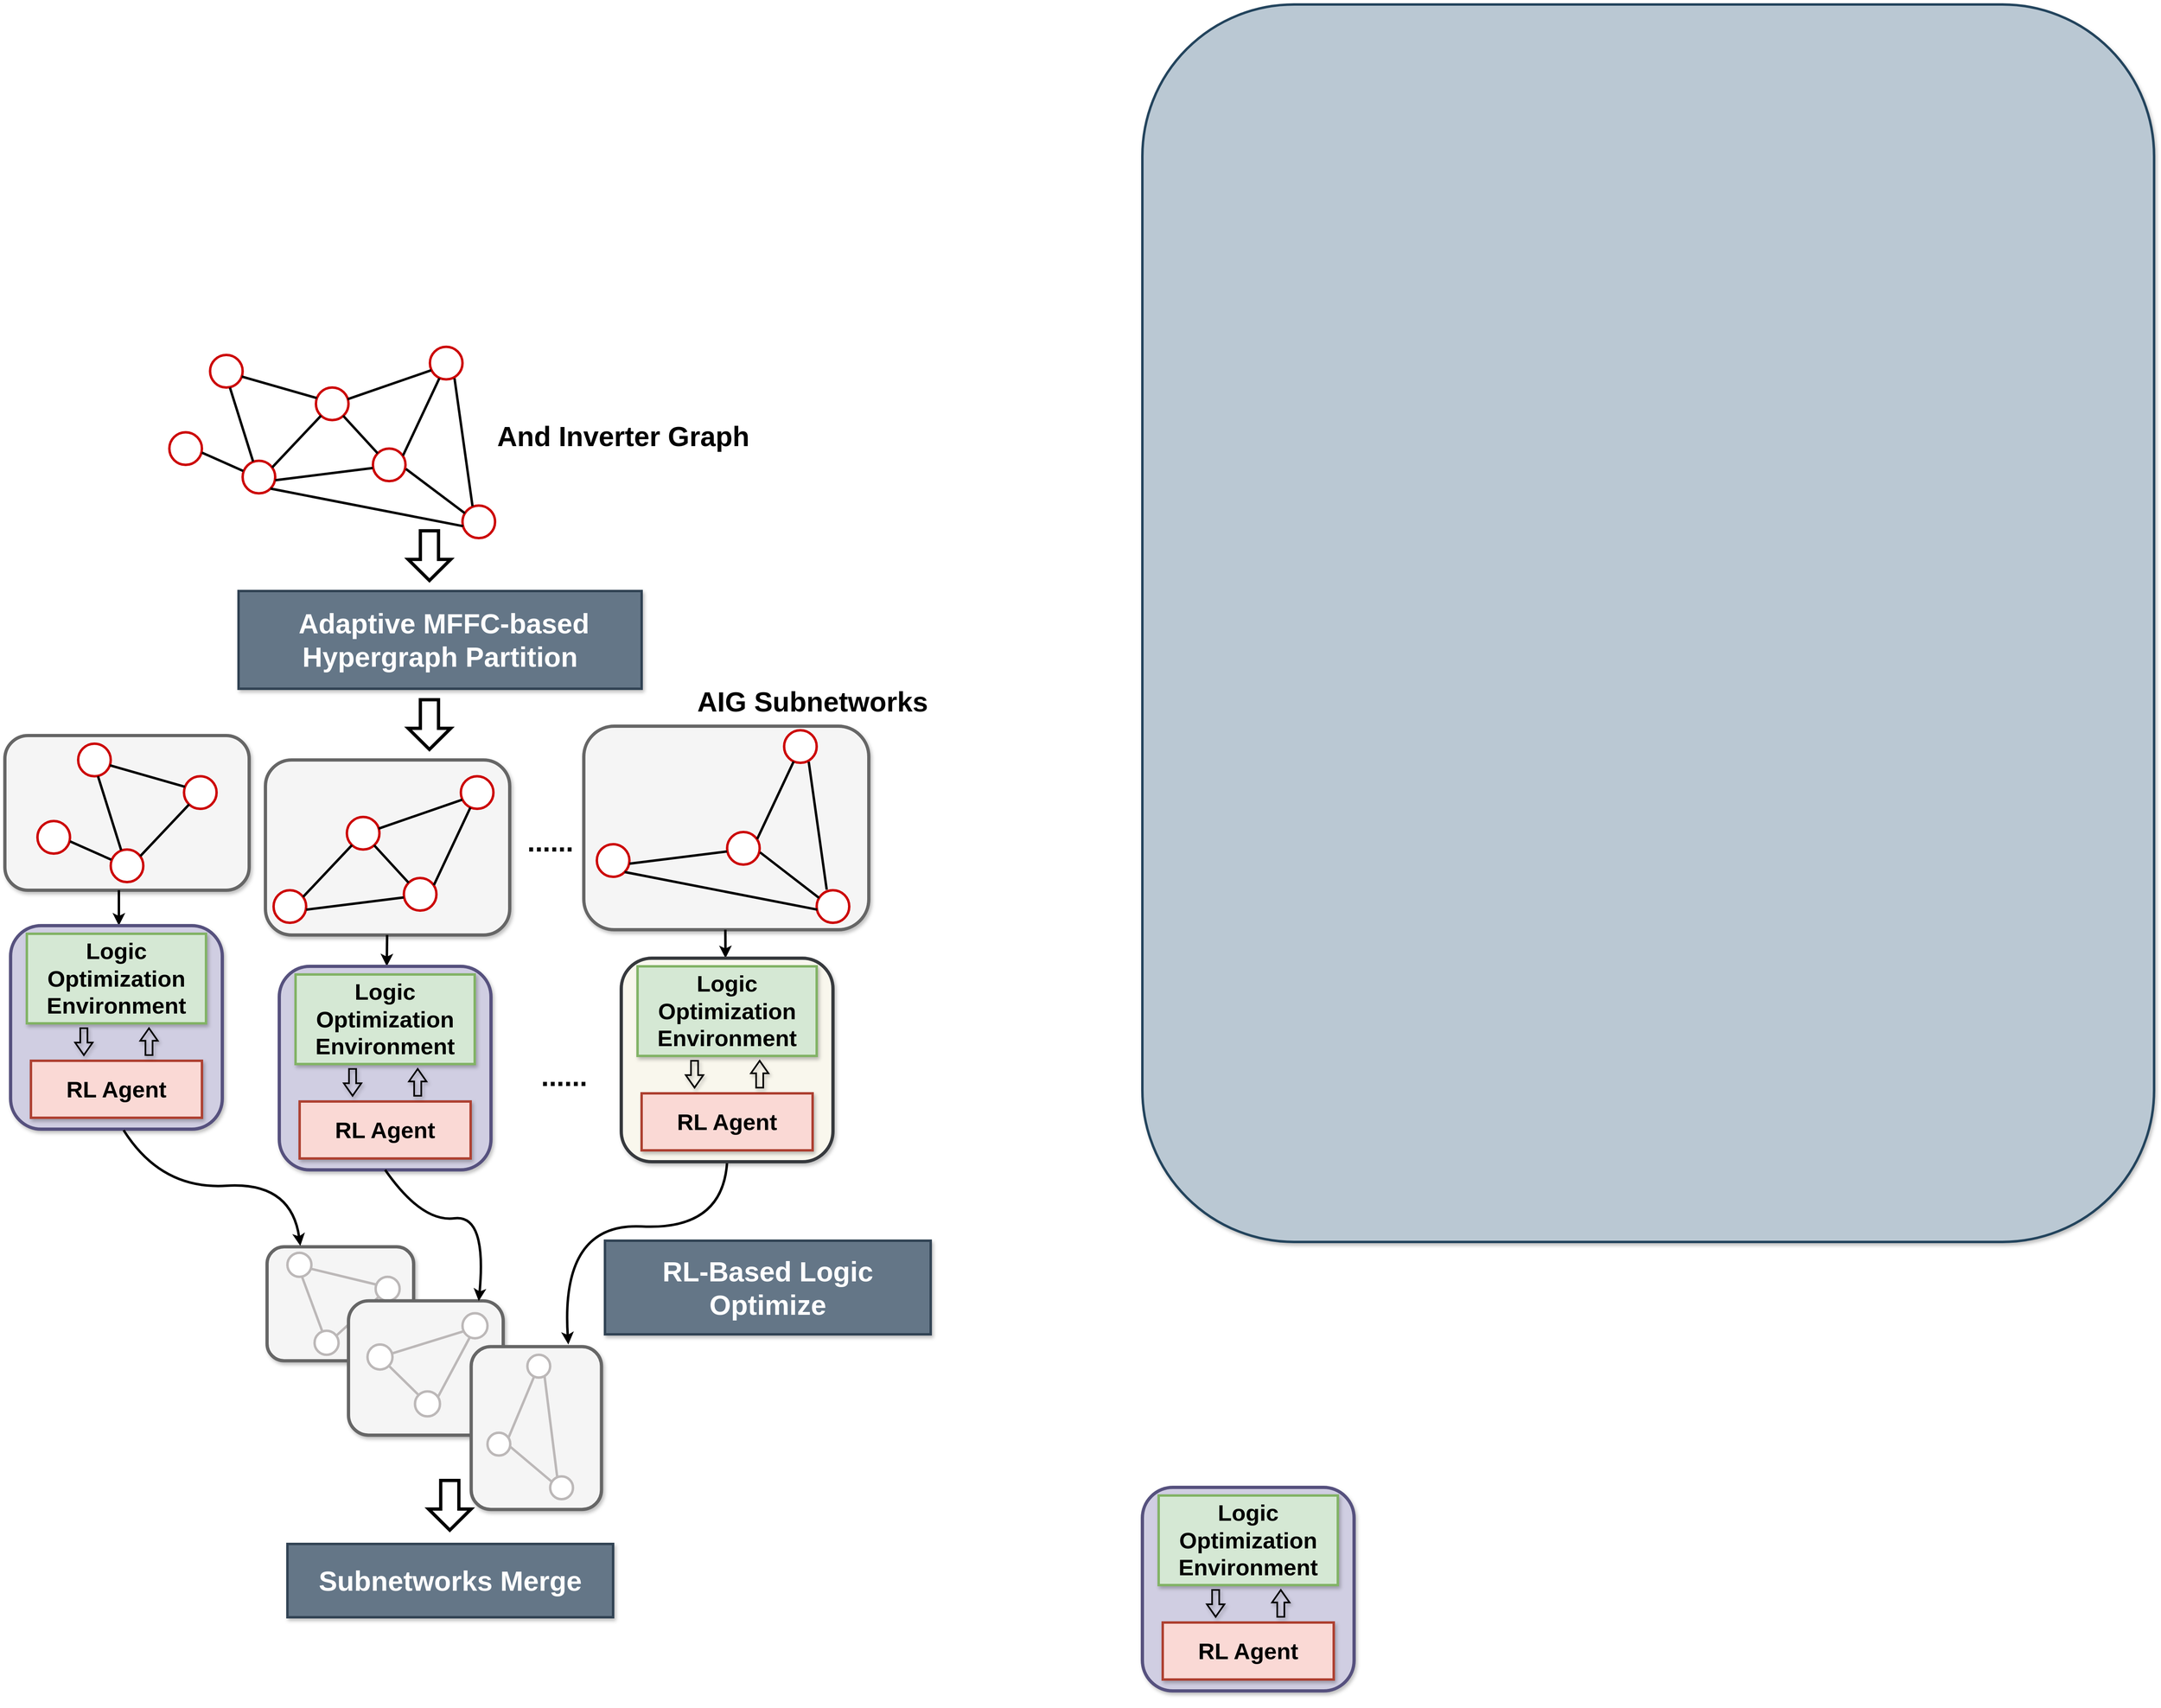 <mxfile version="24.7.6">
  <diagram name="第 1 页" id="2leY5HMp6Ett028nWdfq">
    <mxGraphModel dx="4921" dy="4869" grid="1" gridSize="10" guides="1" tooltips="1" connect="1" arrows="1" fold="1" page="1" pageScale="1" pageWidth="1250" pageHeight="1350" math="0" shadow="0">
      <root>
        <mxCell id="0" />
        <mxCell id="1" parent="0" />
        <mxCell id="fF_E_2u3Eg9KzYEJppuS-1" value="" style="rounded=1;whiteSpace=wrap;html=1;strokeWidth=3;shadow=1;fillColor=#bac8d3;strokeColor=#23445d;" parent="1" vertex="1">
          <mxGeometry x="160" y="-1881.5" width="1242.5" height="1520" as="geometry" />
        </mxCell>
        <mxCell id="MMd7Z6TBkllvfIrQ2Aga-56" value="" style="rounded=1;whiteSpace=wrap;html=1;fillColor=#f5f5f5;fontColor=#333333;strokeColor=#666666;strokeWidth=4;shadow=1;" parent="1" vertex="1">
          <mxGeometry x="-526" y="-995" width="350" height="250" as="geometry" />
        </mxCell>
        <mxCell id="MMd7Z6TBkllvfIrQ2Aga-55" value="" style="rounded=1;whiteSpace=wrap;html=1;fillColor=#f5f5f5;fontColor=#333333;strokeColor=#666666;strokeWidth=4;shadow=1;" parent="1" vertex="1">
          <mxGeometry x="-917" y="-953.5" width="300" height="215" as="geometry" />
        </mxCell>
        <mxCell id="MMd7Z6TBkllvfIrQ2Aga-54" value="" style="rounded=1;whiteSpace=wrap;html=1;fillColor=#f5f5f5;fontColor=#333333;strokeColor=#666666;strokeWidth=4;shadow=1;" parent="1" vertex="1">
          <mxGeometry x="-1237" y="-983.5" width="300" height="190" as="geometry" />
        </mxCell>
        <mxCell id="MMd7Z6TBkllvfIrQ2Aga-18" value="" style="ellipse;whiteSpace=wrap;html=1;aspect=fixed;strokeColor=#CC0000;strokeWidth=3;" parent="1" vertex="1">
          <mxGeometry x="-1147" y="-973.5" width="40" height="40" as="geometry" />
        </mxCell>
        <mxCell id="MMd7Z6TBkllvfIrQ2Aga-19" value="" style="ellipse;whiteSpace=wrap;html=1;aspect=fixed;strokeColor=#CC0000;strokeWidth=3;" parent="1" vertex="1">
          <mxGeometry x="-1107" y="-843.5" width="40" height="40" as="geometry" />
        </mxCell>
        <mxCell id="MMd7Z6TBkllvfIrQ2Aga-20" value="" style="ellipse;whiteSpace=wrap;html=1;aspect=fixed;strokeColor=#CC0000;strokeWidth=3;" parent="1" vertex="1">
          <mxGeometry x="-1017" y="-933.5" width="40" height="40" as="geometry" />
        </mxCell>
        <mxCell id="MMd7Z6TBkllvfIrQ2Aga-21" value="" style="ellipse;whiteSpace=wrap;html=1;aspect=fixed;strokeColor=#CC0000;strokeWidth=3;" parent="1" vertex="1">
          <mxGeometry x="-1197" y="-878.5" width="40" height="40" as="geometry" />
        </mxCell>
        <mxCell id="MMd7Z6TBkllvfIrQ2Aga-22" value="" style="endArrow=none;html=1;rounded=0;strokeWidth=3;exitX=0.017;exitY=0.313;exitDx=0;exitDy=0;exitPerimeter=0;" parent="1" source="MMd7Z6TBkllvfIrQ2Aga-19" edge="1">
          <mxGeometry width="50" height="50" relative="1" as="geometry">
            <mxPoint x="-1207" y="-803.5" as="sourcePoint" />
            <mxPoint x="-1157" y="-853.5" as="targetPoint" />
          </mxGeometry>
        </mxCell>
        <mxCell id="MMd7Z6TBkllvfIrQ2Aga-23" value="" style="endArrow=none;html=1;rounded=0;strokeWidth=3;exitX=0.321;exitY=0.022;exitDx=0;exitDy=0;exitPerimeter=0;entryX=0.609;entryY=1;entryDx=0;entryDy=0;entryPerimeter=0;" parent="1" source="MMd7Z6TBkllvfIrQ2Aga-19" target="MMd7Z6TBkllvfIrQ2Aga-18" edge="1">
          <mxGeometry width="50" height="50" relative="1" as="geometry">
            <mxPoint x="-1076" y="-910.5" as="sourcePoint" />
            <mxPoint x="-1127" y="-933.5" as="targetPoint" />
          </mxGeometry>
        </mxCell>
        <mxCell id="MMd7Z6TBkllvfIrQ2Aga-24" value="" style="endArrow=none;html=1;rounded=0;strokeWidth=3;exitX=0.027;exitY=0.324;exitDx=0;exitDy=0;exitPerimeter=0;entryX=0.974;entryY=0.663;entryDx=0;entryDy=0;entryPerimeter=0;" parent="1" source="MMd7Z6TBkllvfIrQ2Aga-20" target="MMd7Z6TBkllvfIrQ2Aga-18" edge="1">
          <mxGeometry width="50" height="50" relative="1" as="geometry">
            <mxPoint x="-1056" y="-920.5" as="sourcePoint" />
            <mxPoint x="-1107" y="-943.5" as="targetPoint" />
          </mxGeometry>
        </mxCell>
        <mxCell id="MMd7Z6TBkllvfIrQ2Aga-25" value="" style="endArrow=none;html=1;rounded=0;strokeWidth=3;exitX=0.906;exitY=0.204;exitDx=0;exitDy=0;exitPerimeter=0;" parent="1" source="MMd7Z6TBkllvfIrQ2Aga-19" target="MMd7Z6TBkllvfIrQ2Aga-20" edge="1">
          <mxGeometry width="50" height="50" relative="1" as="geometry">
            <mxPoint x="-1086" y="-810.5" as="sourcePoint" />
            <mxPoint x="-1137" y="-833.5" as="targetPoint" />
          </mxGeometry>
        </mxCell>
        <mxCell id="MMd7Z6TBkllvfIrQ2Aga-36" value="" style="ellipse;whiteSpace=wrap;html=1;aspect=fixed;strokeColor=#CC0000;strokeWidth=3;" parent="1" vertex="1">
          <mxGeometry x="-907" y="-793.5" width="40" height="40" as="geometry" />
        </mxCell>
        <mxCell id="MMd7Z6TBkllvfIrQ2Aga-37" value="" style="ellipse;whiteSpace=wrap;html=1;aspect=fixed;strokeColor=#CC0000;strokeWidth=3;" parent="1" vertex="1">
          <mxGeometry x="-817" y="-883.5" width="40" height="40" as="geometry" />
        </mxCell>
        <mxCell id="MMd7Z6TBkllvfIrQ2Aga-38" value="" style="ellipse;whiteSpace=wrap;html=1;aspect=fixed;strokeColor=#CC0000;strokeWidth=3;" parent="1" vertex="1">
          <mxGeometry x="-747" y="-808.5" width="40" height="40" as="geometry" />
        </mxCell>
        <mxCell id="MMd7Z6TBkllvfIrQ2Aga-39" value="" style="ellipse;whiteSpace=wrap;html=1;aspect=fixed;strokeColor=#CC0000;strokeWidth=3;" parent="1" vertex="1">
          <mxGeometry x="-677" y="-933.5" width="40" height="40" as="geometry" />
        </mxCell>
        <mxCell id="MMd7Z6TBkllvfIrQ2Aga-40" value="" style="endArrow=none;html=1;rounded=0;strokeWidth=3;exitX=0.906;exitY=0.204;exitDx=0;exitDy=0;exitPerimeter=0;" parent="1" source="MMd7Z6TBkllvfIrQ2Aga-36" target="MMd7Z6TBkllvfIrQ2Aga-37" edge="1">
          <mxGeometry width="50" height="50" relative="1" as="geometry">
            <mxPoint x="-886" y="-760.5" as="sourcePoint" />
            <mxPoint x="-937" y="-783.5" as="targetPoint" />
          </mxGeometry>
        </mxCell>
        <mxCell id="MMd7Z6TBkllvfIrQ2Aga-41" value="" style="endArrow=none;html=1;rounded=0;strokeWidth=3;exitX=1.003;exitY=0.597;exitDx=0;exitDy=0;exitPerimeter=0;entryX=-0.006;entryY=0.597;entryDx=0;entryDy=0;entryPerimeter=0;" parent="1" source="MMd7Z6TBkllvfIrQ2Aga-36" target="MMd7Z6TBkllvfIrQ2Aga-38" edge="1">
          <mxGeometry width="50" height="50" relative="1" as="geometry">
            <mxPoint x="-861" y="-775.5" as="sourcePoint" />
            <mxPoint x="-801" y="-838.5" as="targetPoint" />
          </mxGeometry>
        </mxCell>
        <mxCell id="MMd7Z6TBkllvfIrQ2Aga-42" value="" style="endArrow=none;html=1;rounded=0;strokeWidth=3;entryX=0;entryY=0;entryDx=0;entryDy=0;" parent="1" source="MMd7Z6TBkllvfIrQ2Aga-37" target="MMd7Z6TBkllvfIrQ2Aga-38" edge="1">
          <mxGeometry width="50" height="50" relative="1" as="geometry">
            <mxPoint x="-857" y="-759.5" as="sourcePoint" />
            <mxPoint x="-735" y="-768.5" as="targetPoint" />
          </mxGeometry>
        </mxCell>
        <mxCell id="MMd7Z6TBkllvfIrQ2Aga-43" value="" style="endArrow=none;html=1;rounded=0;strokeWidth=3;exitX=0.975;exitY=0.358;exitDx=0;exitDy=0;exitPerimeter=0;entryX=0.04;entryY=0.72;entryDx=0;entryDy=0;entryPerimeter=0;" parent="1" source="MMd7Z6TBkllvfIrQ2Aga-37" target="MMd7Z6TBkllvfIrQ2Aga-39" edge="1">
          <mxGeometry width="50" height="50" relative="1" as="geometry">
            <mxPoint x="-861" y="-775.5" as="sourcePoint" />
            <mxPoint x="-801" y="-838.5" as="targetPoint" />
          </mxGeometry>
        </mxCell>
        <mxCell id="MMd7Z6TBkllvfIrQ2Aga-44" value="" style="endArrow=none;html=1;rounded=0;strokeWidth=3;entryX=0.923;entryY=0.216;entryDx=0;entryDy=0;exitX=0.292;exitY=0.963;exitDx=0;exitDy=0;exitPerimeter=0;entryPerimeter=0;" parent="1" source="MMd7Z6TBkllvfIrQ2Aga-39" target="MMd7Z6TBkllvfIrQ2Aga-38" edge="1">
          <mxGeometry width="50" height="50" relative="1" as="geometry">
            <mxPoint x="-774" y="-838.5" as="sourcePoint" />
            <mxPoint x="-731" y="-792.5" as="targetPoint" />
          </mxGeometry>
        </mxCell>
        <mxCell id="MMd7Z6TBkllvfIrQ2Aga-57" value="" style="ellipse;whiteSpace=wrap;html=1;aspect=fixed;strokeColor=#CC0000;strokeWidth=3;" parent="1" vertex="1">
          <mxGeometry x="-510" y="-850" width="40" height="40" as="geometry" />
        </mxCell>
        <mxCell id="MMd7Z6TBkllvfIrQ2Aga-58" value="" style="ellipse;whiteSpace=wrap;html=1;aspect=fixed;strokeColor=#CC0000;strokeWidth=3;" parent="1" vertex="1">
          <mxGeometry x="-350" y="-865" width="40" height="40" as="geometry" />
        </mxCell>
        <mxCell id="MMd7Z6TBkllvfIrQ2Aga-59" value="" style="ellipse;whiteSpace=wrap;html=1;aspect=fixed;strokeColor=#CC0000;strokeWidth=3;" parent="1" vertex="1">
          <mxGeometry x="-280" y="-990" width="40" height="40" as="geometry" />
        </mxCell>
        <mxCell id="MMd7Z6TBkllvfIrQ2Aga-60" value="" style="ellipse;whiteSpace=wrap;html=1;aspect=fixed;strokeColor=#CC0000;strokeWidth=3;" parent="1" vertex="1">
          <mxGeometry x="-240" y="-793.5" width="40" height="40" as="geometry" />
        </mxCell>
        <mxCell id="MMd7Z6TBkllvfIrQ2Aga-61" value="" style="endArrow=none;html=1;rounded=0;strokeWidth=3;exitX=1.003;exitY=0.597;exitDx=0;exitDy=0;exitPerimeter=0;entryX=-0.006;entryY=0.597;entryDx=0;entryDy=0;entryPerimeter=0;" parent="1" source="MMd7Z6TBkllvfIrQ2Aga-57" target="MMd7Z6TBkllvfIrQ2Aga-58" edge="1">
          <mxGeometry width="50" height="50" relative="1" as="geometry">
            <mxPoint x="-464" y="-832" as="sourcePoint" />
            <mxPoint x="-404" y="-895" as="targetPoint" />
          </mxGeometry>
        </mxCell>
        <mxCell id="MMd7Z6TBkllvfIrQ2Aga-62" value="" style="endArrow=none;html=1;rounded=0;strokeWidth=3;entryX=0.923;entryY=0.216;entryDx=0;entryDy=0;exitX=0.292;exitY=0.963;exitDx=0;exitDy=0;exitPerimeter=0;entryPerimeter=0;" parent="1" source="MMd7Z6TBkllvfIrQ2Aga-59" target="MMd7Z6TBkllvfIrQ2Aga-58" edge="1">
          <mxGeometry width="50" height="50" relative="1" as="geometry">
            <mxPoint x="-377" y="-895" as="sourcePoint" />
            <mxPoint x="-334" y="-849" as="targetPoint" />
          </mxGeometry>
        </mxCell>
        <mxCell id="MMd7Z6TBkllvfIrQ2Aga-63" value="" style="endArrow=none;html=1;rounded=0;strokeWidth=3;exitX=1.012;exitY=0.625;exitDx=0;exitDy=0;exitPerimeter=0;entryX=0.073;entryY=0.237;entryDx=0;entryDy=0;entryPerimeter=0;" parent="1" source="MMd7Z6TBkllvfIrQ2Aga-58" target="MMd7Z6TBkllvfIrQ2Aga-60" edge="1">
          <mxGeometry width="50" height="50" relative="1" as="geometry">
            <mxPoint x="-310" y="-895" as="sourcePoint" />
            <mxPoint x="-143" y="-800" as="targetPoint" />
          </mxGeometry>
        </mxCell>
        <mxCell id="MMd7Z6TBkllvfIrQ2Aga-64" value="" style="endArrow=none;html=1;rounded=0;strokeWidth=3;entryX=0.308;entryY=0.021;entryDx=0;entryDy=0;exitX=0.755;exitY=0.968;exitDx=0;exitDy=0;exitPerimeter=0;entryPerimeter=0;" parent="1" source="MMd7Z6TBkllvfIrQ2Aga-59" edge="1">
          <mxGeometry width="50" height="50" relative="1" as="geometry">
            <mxPoint x="-258" y="-941" as="sourcePoint" />
            <mxPoint x="-227.68" y="-794.16" as="targetPoint" />
          </mxGeometry>
        </mxCell>
        <mxCell id="MMd7Z6TBkllvfIrQ2Aga-65" value="" style="endArrow=none;html=1;rounded=0;strokeWidth=3;exitX=1;exitY=1;exitDx=0;exitDy=0;entryX=0.018;entryY=0.633;entryDx=0;entryDy=0;entryPerimeter=0;" parent="1" source="MMd7Z6TBkllvfIrQ2Aga-57" edge="1">
          <mxGeometry width="50" height="50" relative="1" as="geometry">
            <mxPoint x="-460" y="-816" as="sourcePoint" />
            <mxPoint x="-239.28" y="-769.68" as="targetPoint" />
          </mxGeometry>
        </mxCell>
        <mxCell id="MMd7Z6TBkllvfIrQ2Aga-67" value="" style="shape=flexArrow;endArrow=classic;html=1;rounded=0;strokeWidth=4;endWidth=25.993;endSize=7.303;width=19.31;" parent="1" edge="1">
          <mxGeometry width="50" height="50" relative="1" as="geometry">
            <mxPoint x="-715.59" y="-1029.5" as="sourcePoint" />
            <mxPoint x="-715.59" y="-964.5" as="targetPoint" />
          </mxGeometry>
        </mxCell>
        <mxCell id="MMd7Z6TBkllvfIrQ2Aga-142" value="" style="group;strokeWidth=3;" parent="1" vertex="1" connectable="0">
          <mxGeometry x="-945" y="-355.5" width="510" height="322.63" as="geometry" />
        </mxCell>
        <mxCell id="MMd7Z6TBkllvfIrQ2Aga-143" value="" style="rounded=1;whiteSpace=wrap;html=1;fillColor=#f5f5f5;fontColor=#333333;strokeColor=#666666;strokeWidth=4;shadow=1;" parent="MMd7Z6TBkllvfIrQ2Aga-142" vertex="1">
          <mxGeometry x="30" width="180" height="140" as="geometry" />
        </mxCell>
        <mxCell id="MMd7Z6TBkllvfIrQ2Aga-144" value="" style="ellipse;whiteSpace=wrap;html=1;aspect=fixed;strokeColor=#bcb8b8;strokeWidth=3;" parent="MMd7Z6TBkllvfIrQ2Aga-142" vertex="1">
          <mxGeometry x="55" y="7.368" width="29.474" height="29.474" as="geometry" />
        </mxCell>
        <mxCell id="MMd7Z6TBkllvfIrQ2Aga-145" value="" style="ellipse;whiteSpace=wrap;html=1;aspect=fixed;strokeColor=#bcb8b8;strokeWidth=3;" parent="MMd7Z6TBkllvfIrQ2Aga-142" vertex="1">
          <mxGeometry x="88.333" y="103.158" width="29.474" height="29.474" as="geometry" />
        </mxCell>
        <mxCell id="MMd7Z6TBkllvfIrQ2Aga-146" value="" style="ellipse;whiteSpace=wrap;html=1;aspect=fixed;strokeColor=#bcb8b8;strokeWidth=3;" parent="MMd7Z6TBkllvfIrQ2Aga-142" vertex="1">
          <mxGeometry x="163.333" y="36.842" width="29.474" height="29.474" as="geometry" />
        </mxCell>
        <mxCell id="MMd7Z6TBkllvfIrQ2Aga-149" value="" style="endArrow=none;html=1;rounded=0;strokeWidth=3;exitX=0.321;exitY=0.022;exitDx=0;exitDy=0;exitPerimeter=0;entryX=0.609;entryY=1;entryDx=0;entryDy=0;entryPerimeter=0;strokeColor=#bcb8b8;" parent="MMd7Z6TBkllvfIrQ2Aga-142" source="MMd7Z6TBkllvfIrQ2Aga-145" target="MMd7Z6TBkllvfIrQ2Aga-144" edge="1">
          <mxGeometry width="50" height="50" relative="1" as="geometry">
            <mxPoint x="114.167" y="53.789" as="sourcePoint" />
            <mxPoint x="71.667" y="36.842" as="targetPoint" />
          </mxGeometry>
        </mxCell>
        <mxCell id="MMd7Z6TBkllvfIrQ2Aga-150" value="" style="endArrow=none;html=1;rounded=0;strokeWidth=3;exitX=0.027;exitY=0.324;exitDx=0;exitDy=0;exitPerimeter=0;entryX=0.974;entryY=0.663;entryDx=0;entryDy=0;entryPerimeter=0;strokeColor=#bcb8b8;" parent="MMd7Z6TBkllvfIrQ2Aga-142" source="MMd7Z6TBkllvfIrQ2Aga-146" target="MMd7Z6TBkllvfIrQ2Aga-144" edge="1">
          <mxGeometry width="50" height="50" relative="1" as="geometry">
            <mxPoint x="130.833" y="46.421" as="sourcePoint" />
            <mxPoint x="88.333" y="29.474" as="targetPoint" />
          </mxGeometry>
        </mxCell>
        <mxCell id="MMd7Z6TBkllvfIrQ2Aga-151" value="" style="endArrow=none;html=1;rounded=0;strokeWidth=3;exitX=0.906;exitY=0.204;exitDx=0;exitDy=0;exitPerimeter=0;strokeColor=#bcb8b8;" parent="MMd7Z6TBkllvfIrQ2Aga-142" source="MMd7Z6TBkllvfIrQ2Aga-145" target="MMd7Z6TBkllvfIrQ2Aga-146" edge="1">
          <mxGeometry width="50" height="50" relative="1" as="geometry">
            <mxPoint x="105.833" y="127.474" as="sourcePoint" />
            <mxPoint x="63.333" y="110.526" as="targetPoint" />
          </mxGeometry>
        </mxCell>
        <mxCell id="MMd7Z6TBkllvfIrQ2Aga-168" value="" style="rounded=1;whiteSpace=wrap;html=1;fillColor=#f5f5f5;fontColor=#333333;strokeColor=#666666;strokeWidth=4;shadow=1;" parent="MMd7Z6TBkllvfIrQ2Aga-142" vertex="1">
          <mxGeometry x="130" y="66.32" width="190" height="165" as="geometry" />
        </mxCell>
        <mxCell id="MMd7Z6TBkllvfIrQ2Aga-170" value="" style="ellipse;whiteSpace=wrap;html=1;aspect=fixed;strokeColor=#BCB8B8;strokeWidth=3;" parent="MMd7Z6TBkllvfIrQ2Aga-142" vertex="1">
          <mxGeometry x="153.333" y="120.041" width="30.698" height="30.698" as="geometry" />
        </mxCell>
        <mxCell id="MMd7Z6TBkllvfIrQ2Aga-171" value="" style="ellipse;whiteSpace=wrap;html=1;aspect=fixed;strokeColor=#BCB8B8;strokeWidth=3;" parent="MMd7Z6TBkllvfIrQ2Aga-142" vertex="1">
          <mxGeometry x="211.667" y="177.599" width="30.698" height="30.698" as="geometry" />
        </mxCell>
        <mxCell id="MMd7Z6TBkllvfIrQ2Aga-172" value="" style="ellipse;whiteSpace=wrap;html=1;aspect=fixed;strokeColor=#BCB8B8;strokeWidth=3;" parent="MMd7Z6TBkllvfIrQ2Aga-142" vertex="1">
          <mxGeometry x="270" y="81.669" width="30.698" height="30.698" as="geometry" />
        </mxCell>
        <mxCell id="MMd7Z6TBkllvfIrQ2Aga-175" value="" style="endArrow=none;html=1;rounded=0;strokeWidth=3;entryX=0;entryY=0;entryDx=0;entryDy=0;strokeColor=#BCB8B8;" parent="MMd7Z6TBkllvfIrQ2Aga-142" source="MMd7Z6TBkllvfIrQ2Aga-170" target="MMd7Z6TBkllvfIrQ2Aga-171" edge="1">
          <mxGeometry width="50" height="50" relative="1" as="geometry">
            <mxPoint x="120" y="215.204" as="sourcePoint" />
            <mxPoint x="221.667" y="208.297" as="targetPoint" />
          </mxGeometry>
        </mxCell>
        <mxCell id="MMd7Z6TBkllvfIrQ2Aga-176" value="" style="endArrow=none;html=1;rounded=0;strokeWidth=3;exitX=0.975;exitY=0.358;exitDx=0;exitDy=0;exitPerimeter=0;entryX=0.04;entryY=0.72;entryDx=0;entryDy=0;entryPerimeter=0;strokeColor=#BCB8B8;" parent="MMd7Z6TBkllvfIrQ2Aga-142" source="MMd7Z6TBkllvfIrQ2Aga-170" target="MMd7Z6TBkllvfIrQ2Aga-172" edge="1">
          <mxGeometry width="50" height="50" relative="1" as="geometry">
            <mxPoint x="116.667" y="202.925" as="sourcePoint" />
            <mxPoint x="166.667" y="154.576" as="targetPoint" />
          </mxGeometry>
        </mxCell>
        <mxCell id="MMd7Z6TBkllvfIrQ2Aga-177" value="" style="endArrow=none;html=1;rounded=0;strokeWidth=3;entryX=0.923;entryY=0.216;entryDx=0;entryDy=0;exitX=0.292;exitY=0.963;exitDx=0;exitDy=0;exitPerimeter=0;entryPerimeter=0;strokeColor=#BCB8B8;" parent="MMd7Z6TBkllvfIrQ2Aga-142" source="MMd7Z6TBkllvfIrQ2Aga-172" target="MMd7Z6TBkllvfIrQ2Aga-171" edge="1">
          <mxGeometry width="50" height="50" relative="1" as="geometry">
            <mxPoint x="189.167" y="154.576" as="sourcePoint" />
            <mxPoint x="225" y="189.878" as="targetPoint" />
          </mxGeometry>
        </mxCell>
        <mxCell id="MMd7Z6TBkllvfIrQ2Aga-220" value="" style="group" parent="MMd7Z6TBkllvfIrQ2Aga-142" vertex="1" connectable="0">
          <mxGeometry x="300.7" y="132.63" width="150" height="190" as="geometry" />
        </mxCell>
        <mxCell id="MMd7Z6TBkllvfIrQ2Aga-218" value="" style="rounded=1;whiteSpace=wrap;html=1;fillColor=#f5f5f5;fontColor=#333333;strokeColor=#666666;strokeWidth=4;shadow=1;" parent="MMd7Z6TBkllvfIrQ2Aga-220" vertex="1">
          <mxGeometry x="-20" y="-10" width="160" height="200" as="geometry" />
        </mxCell>
        <mxCell id="MMd7Z6TBkllvfIrQ2Aga-221" value="" style="ellipse;whiteSpace=wrap;html=1;aspect=fixed;strokeColor=#BCB8B8;strokeWidth=3;" parent="MMd7Z6TBkllvfIrQ2Aga-220" vertex="1">
          <mxGeometry y="95.745" width="28" height="28" as="geometry" />
        </mxCell>
        <mxCell id="MMd7Z6TBkllvfIrQ2Aga-222" value="" style="ellipse;whiteSpace=wrap;html=1;aspect=fixed;strokeColor=#BCB8B8;strokeWidth=3;" parent="MMd7Z6TBkllvfIrQ2Aga-220" vertex="1">
          <mxGeometry x="49" width="28" height="28" as="geometry" />
        </mxCell>
        <mxCell id="MMd7Z6TBkllvfIrQ2Aga-223" value="" style="ellipse;whiteSpace=wrap;html=1;aspect=fixed;strokeColor=#BCB8B8;strokeWidth=3;" parent="MMd7Z6TBkllvfIrQ2Aga-220" vertex="1">
          <mxGeometry x="77" y="149.362" width="28" height="28" as="geometry" />
        </mxCell>
        <mxCell id="MMd7Z6TBkllvfIrQ2Aga-224" value="" style="endArrow=none;html=1;rounded=0;strokeWidth=3;entryX=0.923;entryY=0.216;entryDx=0;entryDy=0;exitX=0.292;exitY=0.963;exitDx=0;exitDy=0;exitPerimeter=0;entryPerimeter=0;strokeColor=#BCB8B8;" parent="MMd7Z6TBkllvfIrQ2Aga-220" source="MMd7Z6TBkllvfIrQ2Aga-222" target="MMd7Z6TBkllvfIrQ2Aga-221" edge="1">
          <mxGeometry width="50" height="50" relative="1" as="geometry">
            <mxPoint x="-18.9" y="72.766" as="sourcePoint" />
            <mxPoint x="11.2" y="108" as="targetPoint" />
          </mxGeometry>
        </mxCell>
        <mxCell id="MMd7Z6TBkllvfIrQ2Aga-225" value="" style="endArrow=none;html=1;rounded=0;strokeWidth=3;exitX=1.012;exitY=0.625;exitDx=0;exitDy=0;exitPerimeter=0;entryX=0.073;entryY=0.237;entryDx=0;entryDy=0;entryPerimeter=0;strokeColor=#BCB8B8;" parent="MMd7Z6TBkllvfIrQ2Aga-220" source="MMd7Z6TBkllvfIrQ2Aga-221" target="MMd7Z6TBkllvfIrQ2Aga-223" edge="1">
          <mxGeometry width="50" height="50" relative="1" as="geometry">
            <mxPoint x="-18.9" y="72.766" as="sourcePoint" />
            <mxPoint x="98" y="145.532" as="targetPoint" />
          </mxGeometry>
        </mxCell>
        <mxCell id="MMd7Z6TBkllvfIrQ2Aga-226" value="" style="endArrow=none;html=1;rounded=0;strokeWidth=3;entryX=0.308;entryY=0.021;entryDx=0;entryDy=0;exitX=0.755;exitY=0.968;exitDx=0;exitDy=0;exitPerimeter=0;entryPerimeter=0;strokeColor=#BCB8B8;" parent="MMd7Z6TBkllvfIrQ2Aga-220" source="MMd7Z6TBkllvfIrQ2Aga-222" target="MMd7Z6TBkllvfIrQ2Aga-223" edge="1">
          <mxGeometry width="50" height="50" relative="1" as="geometry">
            <mxPoint x="64.4" y="37.532" as="sourcePoint" />
            <mxPoint x="32.9" y="110.298" as="targetPoint" />
          </mxGeometry>
        </mxCell>
        <mxCell id="LbmJ7f7Hz9VkS4XE6J_R-4" value="" style="rounded=0;whiteSpace=wrap;html=1;fillColor=#647687;fontColor=#ffffff;strokeColor=#314354;strokeWidth=3;shadow=1;" parent="1" vertex="1">
          <mxGeometry x="-500" y="-363" width="400" height="115" as="geometry" />
        </mxCell>
        <mxCell id="MMd7Z6TBkllvfIrQ2Aga-230" value="&lt;font color=&quot;#ffffff&quot; size=&quot;1&quot; style=&quot;&quot;&gt;&lt;b style=&quot;font-size: 34px;&quot;&gt;RL-Based Logic Optimize&lt;/b&gt;&lt;/font&gt;" style="text;html=1;align=center;verticalAlign=middle;whiteSpace=wrap;rounded=0;" parent="1" vertex="1">
          <mxGeometry x="-490" y="-320.5" width="380" height="30" as="geometry" />
        </mxCell>
        <mxCell id="LbmJ7f7Hz9VkS4XE6J_R-6" value="" style="group" parent="1" vertex="1" connectable="0">
          <mxGeometry x="-1155" y="-793.5" width="1210" height="478.5" as="geometry" />
        </mxCell>
        <mxCell id="MMd7Z6TBkllvfIrQ2Aga-69" value="" style="endArrow=classic;html=1;rounded=0;strokeWidth=3;" parent="LbmJ7f7Hz9VkS4XE6J_R-6" edge="1">
          <mxGeometry width="50" height="50" relative="1" as="geometry">
            <mxPoint x="58" as="sourcePoint" />
            <mxPoint x="58" y="43.5" as="targetPoint" />
          </mxGeometry>
        </mxCell>
        <mxCell id="MMd7Z6TBkllvfIrQ2Aga-70" value="" style="endArrow=classic;html=1;rounded=0;strokeWidth=3;" parent="LbmJ7f7Hz9VkS4XE6J_R-6" edge="1">
          <mxGeometry width="50" height="50" relative="1" as="geometry">
            <mxPoint x="387.41" y="55" as="sourcePoint" />
            <mxPoint x="387" y="93.5" as="targetPoint" />
          </mxGeometry>
        </mxCell>
        <mxCell id="MMd7Z6TBkllvfIrQ2Aga-71" value="" style="endArrow=classic;html=1;rounded=0;strokeWidth=3;" parent="LbmJ7f7Hz9VkS4XE6J_R-6" edge="1">
          <mxGeometry width="50" height="50" relative="1" as="geometry">
            <mxPoint x="802.82" y="48.5" as="sourcePoint" />
            <mxPoint x="803" y="83.5" as="targetPoint" />
          </mxGeometry>
        </mxCell>
        <mxCell id="MMd7Z6TBkllvfIrQ2Aga-203" value="" style="curved=1;endArrow=classic;html=1;rounded=0;strokeWidth=3;exitX=0.5;exitY=1;exitDx=0;exitDy=0;" parent="LbmJ7f7Hz9VkS4XE6J_R-6" source="mWC_7gm0NGvsqLe8Leoa-38" edge="1">
          <mxGeometry width="50" height="50" relative="1" as="geometry">
            <mxPoint x="804" y="330.5" as="sourcePoint" />
            <mxPoint x="610" y="558" as="targetPoint" />
            <Array as="points">
              <mxPoint x="800" y="418" />
              <mxPoint x="600" y="408" />
            </Array>
          </mxGeometry>
        </mxCell>
        <mxCell id="oHI2UX2f5M0Zwac9s9rT-2" value="&lt;span style=&quot;font-size: 34px;&quot;&gt;&lt;b&gt;......&lt;/b&gt;&lt;/span&gt;" style="text;html=1;align=center;verticalAlign=middle;whiteSpace=wrap;rounded=0;" parent="LbmJ7f7Hz9VkS4XE6J_R-6" vertex="1">
          <mxGeometry x="535" y="213.5" width="140" height="30" as="geometry" />
        </mxCell>
        <mxCell id="mWC_7gm0NGvsqLe8Leoa-25" value="" style="group;strokeWidth=4;" vertex="1" connectable="0" parent="LbmJ7f7Hz9VkS4XE6J_R-6">
          <mxGeometry x="-75" y="23.5" width="260" height="290" as="geometry" />
        </mxCell>
        <mxCell id="mWC_7gm0NGvsqLe8Leoa-26" value="" style="rounded=1;whiteSpace=wrap;html=1;strokeWidth=4;fillColor=#d0cee2;strokeColor=#56517e;shadow=1;" vertex="1" parent="mWC_7gm0NGvsqLe8Leoa-25">
          <mxGeometry y="20" width="260" height="250" as="geometry" />
        </mxCell>
        <mxCell id="mWC_7gm0NGvsqLe8Leoa-27" value="&lt;font size=&quot;1&quot; style=&quot;&quot;&gt;&lt;b style=&quot;font-size: 28px;&quot;&gt;RL Agent&lt;/b&gt;&lt;/font&gt;" style="rounded=0;whiteSpace=wrap;html=1;fillColor=#fad9d5;strokeColor=#ae4132;strokeWidth=3;shadow=1;" vertex="1" parent="mWC_7gm0NGvsqLe8Leoa-25">
          <mxGeometry x="25" y="186" width="210" height="70" as="geometry" />
        </mxCell>
        <mxCell id="mWC_7gm0NGvsqLe8Leoa-28" value="&lt;font size=&quot;1&quot; style=&quot;&quot;&gt;&lt;b style=&quot;font-size: 28px;&quot;&gt;Logic Optimization Environment&lt;/b&gt;&lt;/font&gt;" style="rounded=0;whiteSpace=wrap;html=1;fillColor=#d5e8d4;strokeColor=#82b366;strokeWidth=3;shadow=1;" vertex="1" parent="mWC_7gm0NGvsqLe8Leoa-25">
          <mxGeometry x="20" y="30" width="220" height="110" as="geometry" />
        </mxCell>
        <mxCell id="mWC_7gm0NGvsqLe8Leoa-29" value="" style="shape=flexArrow;endArrow=classic;html=1;rounded=0;strokeWidth=2;endWidth=10.728;endSize=4.445;width=7.742;shadow=1;" edge="1" parent="mWC_7gm0NGvsqLe8Leoa-25">
          <mxGeometry width="50" height="50" relative="1" as="geometry">
            <mxPoint x="90" y="145" as="sourcePoint" />
            <mxPoint x="90" y="180" as="targetPoint" />
          </mxGeometry>
        </mxCell>
        <mxCell id="mWC_7gm0NGvsqLe8Leoa-30" value="" style="shape=flexArrow;endArrow=classic;html=1;rounded=0;strokeWidth=2;endWidth=10.728;endSize=4.445;width=7.742;shadow=1;" edge="1" parent="mWC_7gm0NGvsqLe8Leoa-25">
          <mxGeometry width="50" height="50" relative="1" as="geometry">
            <mxPoint x="170" y="180" as="sourcePoint" />
            <mxPoint x="170" y="145" as="targetPoint" />
          </mxGeometry>
        </mxCell>
        <mxCell id="mWC_7gm0NGvsqLe8Leoa-31" value="" style="group;strokeWidth=4;" vertex="1" connectable="0" parent="LbmJ7f7Hz9VkS4XE6J_R-6">
          <mxGeometry x="255" y="73.5" width="260" height="290" as="geometry" />
        </mxCell>
        <mxCell id="mWC_7gm0NGvsqLe8Leoa-32" value="" style="rounded=1;whiteSpace=wrap;html=1;strokeWidth=4;fillColor=#d0cee2;strokeColor=#56517e;shadow=1;" vertex="1" parent="mWC_7gm0NGvsqLe8Leoa-31">
          <mxGeometry y="20" width="260" height="250" as="geometry" />
        </mxCell>
        <mxCell id="mWC_7gm0NGvsqLe8Leoa-33" value="&lt;font size=&quot;1&quot; style=&quot;&quot;&gt;&lt;b style=&quot;font-size: 28px;&quot;&gt;RL Agent&lt;/b&gt;&lt;/font&gt;" style="rounded=0;whiteSpace=wrap;html=1;fillColor=#fad9d5;strokeColor=#ae4132;strokeWidth=3;shadow=1;" vertex="1" parent="mWC_7gm0NGvsqLe8Leoa-31">
          <mxGeometry x="25" y="186" width="210" height="70" as="geometry" />
        </mxCell>
        <mxCell id="mWC_7gm0NGvsqLe8Leoa-34" value="&lt;font size=&quot;1&quot; style=&quot;&quot;&gt;&lt;b style=&quot;font-size: 28px;&quot;&gt;Logic Optimization Environment&lt;/b&gt;&lt;/font&gt;" style="rounded=0;whiteSpace=wrap;html=1;fillColor=#d5e8d4;strokeColor=#82b366;strokeWidth=3;shadow=1;" vertex="1" parent="mWC_7gm0NGvsqLe8Leoa-31">
          <mxGeometry x="20" y="30" width="220" height="110" as="geometry" />
        </mxCell>
        <mxCell id="mWC_7gm0NGvsqLe8Leoa-35" value="" style="shape=flexArrow;endArrow=classic;html=1;rounded=0;strokeWidth=2;endWidth=10.728;endSize=4.445;width=7.742;shadow=1;" edge="1" parent="mWC_7gm0NGvsqLe8Leoa-31">
          <mxGeometry width="50" height="50" relative="1" as="geometry">
            <mxPoint x="90" y="145" as="sourcePoint" />
            <mxPoint x="90" y="180" as="targetPoint" />
          </mxGeometry>
        </mxCell>
        <mxCell id="mWC_7gm0NGvsqLe8Leoa-36" value="" style="shape=flexArrow;endArrow=classic;html=1;rounded=0;strokeWidth=2;endWidth=10.728;endSize=4.445;width=7.742;shadow=1;" edge="1" parent="mWC_7gm0NGvsqLe8Leoa-31">
          <mxGeometry width="50" height="50" relative="1" as="geometry">
            <mxPoint x="170" y="180" as="sourcePoint" />
            <mxPoint x="170" y="145" as="targetPoint" />
          </mxGeometry>
        </mxCell>
        <mxCell id="mWC_7gm0NGvsqLe8Leoa-37" value="" style="group;strokeWidth=4;" vertex="1" connectable="0" parent="LbmJ7f7Hz9VkS4XE6J_R-6">
          <mxGeometry x="675" y="63.5" width="260" height="290" as="geometry" />
        </mxCell>
        <mxCell id="mWC_7gm0NGvsqLe8Leoa-38" value="" style="rounded=1;whiteSpace=wrap;html=1;strokeWidth=4;fillColor=#f9f7ed;strokeColor=#36393d;shadow=1;" vertex="1" parent="mWC_7gm0NGvsqLe8Leoa-37">
          <mxGeometry y="20" width="260" height="250" as="geometry" />
        </mxCell>
        <mxCell id="mWC_7gm0NGvsqLe8Leoa-39" value="&lt;font size=&quot;1&quot; style=&quot;&quot;&gt;&lt;b style=&quot;font-size: 28px;&quot;&gt;RL Agent&lt;/b&gt;&lt;/font&gt;" style="rounded=0;whiteSpace=wrap;html=1;fillColor=#fad9d5;strokeColor=#ae4132;strokeWidth=3;shadow=1;" vertex="1" parent="mWC_7gm0NGvsqLe8Leoa-37">
          <mxGeometry x="25" y="186" width="210" height="70" as="geometry" />
        </mxCell>
        <mxCell id="mWC_7gm0NGvsqLe8Leoa-40" value="&lt;font size=&quot;1&quot; style=&quot;&quot;&gt;&lt;b style=&quot;font-size: 28px;&quot;&gt;Logic Optimization Environment&lt;/b&gt;&lt;/font&gt;" style="rounded=0;whiteSpace=wrap;html=1;fillColor=#d5e8d4;strokeColor=#82b366;strokeWidth=3;shadow=1;" vertex="1" parent="mWC_7gm0NGvsqLe8Leoa-37">
          <mxGeometry x="20" y="30" width="220" height="110" as="geometry" />
        </mxCell>
        <mxCell id="mWC_7gm0NGvsqLe8Leoa-41" value="" style="shape=flexArrow;endArrow=classic;html=1;rounded=0;strokeWidth=2;endWidth=10.728;endSize=4.445;width=7.742;shadow=1;" edge="1" parent="mWC_7gm0NGvsqLe8Leoa-37">
          <mxGeometry width="50" height="50" relative="1" as="geometry">
            <mxPoint x="90" y="145" as="sourcePoint" />
            <mxPoint x="90" y="180" as="targetPoint" />
          </mxGeometry>
        </mxCell>
        <mxCell id="mWC_7gm0NGvsqLe8Leoa-42" value="" style="shape=flexArrow;endArrow=classic;html=1;rounded=0;strokeWidth=2;endWidth=10.728;endSize=4.445;width=7.742;shadow=1;" edge="1" parent="mWC_7gm0NGvsqLe8Leoa-37">
          <mxGeometry width="50" height="50" relative="1" as="geometry">
            <mxPoint x="170" y="180" as="sourcePoint" />
            <mxPoint x="170" y="145" as="targetPoint" />
          </mxGeometry>
        </mxCell>
        <mxCell id="LbmJ7f7Hz9VkS4XE6J_R-7" value="" style="group" parent="1" vertex="1" connectable="0">
          <mxGeometry x="-1035" y="-1461" width="735" height="235" as="geometry" />
        </mxCell>
        <mxCell id="MMd7Z6TBkllvfIrQ2Aga-1" value="" style="ellipse;whiteSpace=wrap;html=1;aspect=fixed;strokeColor=#CC0000;strokeWidth=3;" parent="LbmJ7f7Hz9VkS4XE6J_R-7" vertex="1">
          <mxGeometry x="50" y="10" width="40" height="40" as="geometry" />
        </mxCell>
        <mxCell id="MMd7Z6TBkllvfIrQ2Aga-2" value="" style="ellipse;whiteSpace=wrap;html=1;aspect=fixed;strokeColor=#CC0000;strokeWidth=3;" parent="LbmJ7f7Hz9VkS4XE6J_R-7" vertex="1">
          <mxGeometry x="90" y="140" width="40" height="40" as="geometry" />
        </mxCell>
        <mxCell id="MMd7Z6TBkllvfIrQ2Aga-3" value="" style="ellipse;whiteSpace=wrap;html=1;aspect=fixed;strokeColor=#CC0000;strokeWidth=3;" parent="LbmJ7f7Hz9VkS4XE6J_R-7" vertex="1">
          <mxGeometry x="180" y="50" width="40" height="40" as="geometry" />
        </mxCell>
        <mxCell id="MMd7Z6TBkllvfIrQ2Aga-4" value="" style="ellipse;whiteSpace=wrap;html=1;aspect=fixed;strokeColor=#CC0000;strokeWidth=3;" parent="LbmJ7f7Hz9VkS4XE6J_R-7" vertex="1">
          <mxGeometry x="250" y="125" width="40" height="40" as="geometry" />
        </mxCell>
        <mxCell id="MMd7Z6TBkllvfIrQ2Aga-5" value="" style="ellipse;whiteSpace=wrap;html=1;aspect=fixed;strokeColor=#CC0000;strokeWidth=3;" parent="LbmJ7f7Hz9VkS4XE6J_R-7" vertex="1">
          <mxGeometry x="320" width="40" height="40" as="geometry" />
        </mxCell>
        <mxCell id="MMd7Z6TBkllvfIrQ2Aga-6" value="" style="ellipse;whiteSpace=wrap;html=1;aspect=fixed;strokeColor=#CC0000;strokeWidth=3;" parent="LbmJ7f7Hz9VkS4XE6J_R-7" vertex="1">
          <mxGeometry x="360" y="195" width="40" height="40" as="geometry" />
        </mxCell>
        <mxCell id="MMd7Z6TBkllvfIrQ2Aga-7" value="" style="ellipse;whiteSpace=wrap;html=1;aspect=fixed;strokeColor=#CC0000;strokeWidth=3;" parent="LbmJ7f7Hz9VkS4XE6J_R-7" vertex="1">
          <mxGeometry y="105" width="40" height="40" as="geometry" />
        </mxCell>
        <mxCell id="MMd7Z6TBkllvfIrQ2Aga-8" value="" style="endArrow=none;html=1;rounded=0;strokeWidth=3;exitX=0.017;exitY=0.313;exitDx=0;exitDy=0;exitPerimeter=0;" parent="LbmJ7f7Hz9VkS4XE6J_R-7" source="MMd7Z6TBkllvfIrQ2Aga-2" edge="1">
          <mxGeometry width="50" height="50" relative="1" as="geometry">
            <mxPoint x="-10" y="180" as="sourcePoint" />
            <mxPoint x="40" y="130" as="targetPoint" />
          </mxGeometry>
        </mxCell>
        <mxCell id="MMd7Z6TBkllvfIrQ2Aga-9" value="" style="endArrow=none;html=1;rounded=0;strokeWidth=3;exitX=0.321;exitY=0.022;exitDx=0;exitDy=0;exitPerimeter=0;entryX=0.609;entryY=1;entryDx=0;entryDy=0;entryPerimeter=0;" parent="LbmJ7f7Hz9VkS4XE6J_R-7" source="MMd7Z6TBkllvfIrQ2Aga-2" target="MMd7Z6TBkllvfIrQ2Aga-1" edge="1">
          <mxGeometry width="50" height="50" relative="1" as="geometry">
            <mxPoint x="121" y="73" as="sourcePoint" />
            <mxPoint x="70" y="50" as="targetPoint" />
          </mxGeometry>
        </mxCell>
        <mxCell id="MMd7Z6TBkllvfIrQ2Aga-10" value="" style="endArrow=none;html=1;rounded=0;strokeWidth=3;exitX=0.027;exitY=0.324;exitDx=0;exitDy=0;exitPerimeter=0;entryX=0.974;entryY=0.663;entryDx=0;entryDy=0;entryPerimeter=0;" parent="LbmJ7f7Hz9VkS4XE6J_R-7" source="MMd7Z6TBkllvfIrQ2Aga-3" target="MMd7Z6TBkllvfIrQ2Aga-1" edge="1">
          <mxGeometry width="50" height="50" relative="1" as="geometry">
            <mxPoint x="141" y="63" as="sourcePoint" />
            <mxPoint x="90" y="40" as="targetPoint" />
          </mxGeometry>
        </mxCell>
        <mxCell id="MMd7Z6TBkllvfIrQ2Aga-11" value="" style="endArrow=none;html=1;rounded=0;strokeWidth=3;exitX=0.906;exitY=0.204;exitDx=0;exitDy=0;exitPerimeter=0;" parent="LbmJ7f7Hz9VkS4XE6J_R-7" source="MMd7Z6TBkllvfIrQ2Aga-2" target="MMd7Z6TBkllvfIrQ2Aga-3" edge="1">
          <mxGeometry width="50" height="50" relative="1" as="geometry">
            <mxPoint x="111" y="173" as="sourcePoint" />
            <mxPoint x="60" y="150" as="targetPoint" />
          </mxGeometry>
        </mxCell>
        <mxCell id="MMd7Z6TBkllvfIrQ2Aga-12" value="" style="endArrow=none;html=1;rounded=0;strokeWidth=3;exitX=1.003;exitY=0.597;exitDx=0;exitDy=0;exitPerimeter=0;entryX=-0.006;entryY=0.597;entryDx=0;entryDy=0;entryPerimeter=0;" parent="LbmJ7f7Hz9VkS4XE6J_R-7" source="MMd7Z6TBkllvfIrQ2Aga-2" target="MMd7Z6TBkllvfIrQ2Aga-4" edge="1">
          <mxGeometry width="50" height="50" relative="1" as="geometry">
            <mxPoint x="136" y="158" as="sourcePoint" />
            <mxPoint x="196" y="95" as="targetPoint" />
          </mxGeometry>
        </mxCell>
        <mxCell id="MMd7Z6TBkllvfIrQ2Aga-13" value="" style="endArrow=none;html=1;rounded=0;strokeWidth=3;entryX=0;entryY=0;entryDx=0;entryDy=0;" parent="LbmJ7f7Hz9VkS4XE6J_R-7" source="MMd7Z6TBkllvfIrQ2Aga-3" target="MMd7Z6TBkllvfIrQ2Aga-4" edge="1">
          <mxGeometry width="50" height="50" relative="1" as="geometry">
            <mxPoint x="140" y="174" as="sourcePoint" />
            <mxPoint x="262" y="165" as="targetPoint" />
          </mxGeometry>
        </mxCell>
        <mxCell id="MMd7Z6TBkllvfIrQ2Aga-14" value="" style="endArrow=none;html=1;rounded=0;strokeWidth=3;exitX=0.975;exitY=0.358;exitDx=0;exitDy=0;exitPerimeter=0;entryX=0.04;entryY=0.72;entryDx=0;entryDy=0;entryPerimeter=0;" parent="LbmJ7f7Hz9VkS4XE6J_R-7" source="MMd7Z6TBkllvfIrQ2Aga-3" target="MMd7Z6TBkllvfIrQ2Aga-5" edge="1">
          <mxGeometry width="50" height="50" relative="1" as="geometry">
            <mxPoint x="136" y="158" as="sourcePoint" />
            <mxPoint x="196" y="95" as="targetPoint" />
          </mxGeometry>
        </mxCell>
        <mxCell id="MMd7Z6TBkllvfIrQ2Aga-15" value="" style="endArrow=none;html=1;rounded=0;strokeWidth=3;entryX=0.923;entryY=0.216;entryDx=0;entryDy=0;exitX=0.292;exitY=0.963;exitDx=0;exitDy=0;exitPerimeter=0;entryPerimeter=0;" parent="LbmJ7f7Hz9VkS4XE6J_R-7" source="MMd7Z6TBkllvfIrQ2Aga-5" target="MMd7Z6TBkllvfIrQ2Aga-4" edge="1">
          <mxGeometry width="50" height="50" relative="1" as="geometry">
            <mxPoint x="223" y="95" as="sourcePoint" />
            <mxPoint x="266" y="141" as="targetPoint" />
          </mxGeometry>
        </mxCell>
        <mxCell id="MMd7Z6TBkllvfIrQ2Aga-16" value="" style="endArrow=none;html=1;rounded=0;strokeWidth=3;exitX=1.012;exitY=0.625;exitDx=0;exitDy=0;exitPerimeter=0;entryX=0.073;entryY=0.237;entryDx=0;entryDy=0;entryPerimeter=0;" parent="LbmJ7f7Hz9VkS4XE6J_R-7" source="MMd7Z6TBkllvfIrQ2Aga-4" target="MMd7Z6TBkllvfIrQ2Aga-6" edge="1">
          <mxGeometry width="50" height="50" relative="1" as="geometry">
            <mxPoint x="223" y="95" as="sourcePoint" />
            <mxPoint x="390" y="190" as="targetPoint" />
          </mxGeometry>
        </mxCell>
        <mxCell id="MMd7Z6TBkllvfIrQ2Aga-17" value="" style="endArrow=none;html=1;rounded=0;strokeWidth=3;entryX=0.308;entryY=0.021;entryDx=0;entryDy=0;exitX=0.755;exitY=0.968;exitDx=0;exitDy=0;exitPerimeter=0;entryPerimeter=0;" parent="LbmJ7f7Hz9VkS4XE6J_R-7" source="MMd7Z6TBkllvfIrQ2Aga-5" target="MMd7Z6TBkllvfIrQ2Aga-6" edge="1">
          <mxGeometry width="50" height="50" relative="1" as="geometry">
            <mxPoint x="342" y="49" as="sourcePoint" />
            <mxPoint x="297" y="144" as="targetPoint" />
          </mxGeometry>
        </mxCell>
        <mxCell id="MMd7Z6TBkllvfIrQ2Aga-35" value="" style="endArrow=none;html=1;rounded=0;strokeWidth=3;exitX=1;exitY=1;exitDx=0;exitDy=0;entryX=0.018;entryY=0.633;entryDx=0;entryDy=0;entryPerimeter=0;" parent="LbmJ7f7Hz9VkS4XE6J_R-7" source="MMd7Z6TBkllvfIrQ2Aga-2" target="MMd7Z6TBkllvfIrQ2Aga-6" edge="1">
          <mxGeometry width="50" height="50" relative="1" as="geometry">
            <mxPoint x="140" y="174" as="sourcePoint" />
            <mxPoint x="410" y="200" as="targetPoint" />
          </mxGeometry>
        </mxCell>
        <mxCell id="MMd7Z6TBkllvfIrQ2Aga-66" value="&lt;font size=&quot;1&quot; style=&quot;&quot;&gt;&lt;b style=&quot;font-size: 34px;&quot;&gt;And Inverter Graph&lt;/b&gt;&lt;/font&gt;" style="text;html=1;align=center;verticalAlign=middle;whiteSpace=wrap;rounded=0;" parent="LbmJ7f7Hz9VkS4XE6J_R-7" vertex="1">
          <mxGeometry x="380" y="95" width="355" height="30" as="geometry" />
        </mxCell>
        <mxCell id="LbmJ7f7Hz9VkS4XE6J_R-9" value="" style="group" parent="1" vertex="1" connectable="0">
          <mxGeometry x="-1010" y="-1161" width="615" height="120" as="geometry" />
        </mxCell>
        <mxCell id="LbmJ7f7Hz9VkS4XE6J_R-2" value="&lt;b style=&quot;color: rgb(0, 0, 0);&quot;&gt;&lt;font style=&quot;font-size: 34px;&quot; color=&quot;#ffffff&quot;&gt;&amp;nbsp;Adaptive MFFC-based Hypergraph Partition&lt;/font&gt;&lt;/b&gt;" style="rounded=0;whiteSpace=wrap;html=1;fillColor=#647687;fontColor=#ffffff;strokeColor=#314354;strokeWidth=3;shadow=1;" parent="LbmJ7f7Hz9VkS4XE6J_R-9" vertex="1">
          <mxGeometry x="60" width="495" height="120" as="geometry" />
        </mxCell>
        <mxCell id="LbmJ7f7Hz9VkS4XE6J_R-10" value="" style="shape=flexArrow;endArrow=classic;html=1;rounded=0;strokeWidth=4;endWidth=25.993;endSize=7.303;width=19.31;" parent="1" edge="1">
          <mxGeometry width="50" height="50" relative="1" as="geometry">
            <mxPoint x="-715.59" y="-1237" as="sourcePoint" />
            <mxPoint x="-715.59" y="-1172" as="targetPoint" />
          </mxGeometry>
        </mxCell>
        <mxCell id="LbmJ7f7Hz9VkS4XE6J_R-12" value="&lt;b style=&quot;&quot;&gt;&lt;font style=&quot;font-size: 34px;&quot;&gt;Subnetworks Merge&lt;/font&gt;&lt;/b&gt;" style="rounded=0;whiteSpace=wrap;html=1;fillColor=#647687;fontColor=#ffffff;strokeColor=#314354;strokeWidth=3;shadow=1;" parent="1" vertex="1">
          <mxGeometry x="-890" y="9.5" width="400" height="90" as="geometry" />
        </mxCell>
        <mxCell id="LbmJ7f7Hz9VkS4XE6J_R-13" value="" style="shape=flexArrow;endArrow=classic;html=1;rounded=0;strokeWidth=4;endWidth=25.993;endSize=7.303;width=19.31;" parent="1" edge="1">
          <mxGeometry width="50" height="50" relative="1" as="geometry">
            <mxPoint x="-690.59" y="-70.5" as="sourcePoint" />
            <mxPoint x="-690.59" y="-5.5" as="targetPoint" />
          </mxGeometry>
        </mxCell>
        <mxCell id="oHI2UX2f5M0Zwac9s9rT-1" value="&lt;span style=&quot;font-size: 34px;&quot;&gt;&lt;b&gt;......&lt;/b&gt;&lt;/span&gt;" style="text;html=1;align=center;verticalAlign=middle;whiteSpace=wrap;rounded=0;" parent="1" vertex="1">
          <mxGeometry x="-637" y="-868.5" width="140" height="30" as="geometry" />
        </mxCell>
        <mxCell id="mWC_7gm0NGvsqLe8Leoa-17" value="" style="group;strokeWidth=4;" vertex="1" connectable="0" parent="1">
          <mxGeometry x="160" y="-80" width="260" height="290" as="geometry" />
        </mxCell>
        <mxCell id="mWC_7gm0NGvsqLe8Leoa-6" value="" style="rounded=1;whiteSpace=wrap;html=1;strokeWidth=4;fillColor=#d0cee2;strokeColor=#56517e;shadow=1;" vertex="1" parent="mWC_7gm0NGvsqLe8Leoa-17">
          <mxGeometry y="20" width="260" height="250" as="geometry" />
        </mxCell>
        <mxCell id="mWC_7gm0NGvsqLe8Leoa-1" value="&lt;font size=&quot;1&quot; style=&quot;&quot;&gt;&lt;b style=&quot;font-size: 28px;&quot;&gt;RL Agent&lt;/b&gt;&lt;/font&gt;" style="rounded=0;whiteSpace=wrap;html=1;fillColor=#fad9d5;strokeColor=#ae4132;strokeWidth=3;shadow=1;" vertex="1" parent="mWC_7gm0NGvsqLe8Leoa-17">
          <mxGeometry x="25" y="186" width="210" height="70" as="geometry" />
        </mxCell>
        <mxCell id="mWC_7gm0NGvsqLe8Leoa-2" value="&lt;font size=&quot;1&quot; style=&quot;&quot;&gt;&lt;b style=&quot;font-size: 28px;&quot;&gt;Logic Optimization Environment&lt;/b&gt;&lt;/font&gt;" style="rounded=0;whiteSpace=wrap;html=1;fillColor=#d5e8d4;strokeColor=#82b366;strokeWidth=3;shadow=1;" vertex="1" parent="mWC_7gm0NGvsqLe8Leoa-17">
          <mxGeometry x="20" y="30" width="220" height="110" as="geometry" />
        </mxCell>
        <mxCell id="mWC_7gm0NGvsqLe8Leoa-3" value="" style="shape=flexArrow;endArrow=classic;html=1;rounded=0;strokeWidth=2;endWidth=10.728;endSize=4.445;width=7.742;shadow=1;" edge="1" parent="mWC_7gm0NGvsqLe8Leoa-17">
          <mxGeometry width="50" height="50" relative="1" as="geometry">
            <mxPoint x="90" y="145" as="sourcePoint" />
            <mxPoint x="90" y="180" as="targetPoint" />
          </mxGeometry>
        </mxCell>
        <mxCell id="mWC_7gm0NGvsqLe8Leoa-5" value="" style="shape=flexArrow;endArrow=classic;html=1;rounded=0;strokeWidth=2;endWidth=10.728;endSize=4.445;width=7.742;shadow=1;" edge="1" parent="mWC_7gm0NGvsqLe8Leoa-17">
          <mxGeometry width="50" height="50" relative="1" as="geometry">
            <mxPoint x="170" y="180" as="sourcePoint" />
            <mxPoint x="170" y="145" as="targetPoint" />
          </mxGeometry>
        </mxCell>
        <mxCell id="MMd7Z6TBkllvfIrQ2Aga-200" value="" style="curved=1;endArrow=classic;html=1;rounded=0;strokeWidth=3;entryX=0.227;entryY=-0.008;entryDx=0;entryDy=0;entryPerimeter=0;exitX=0.534;exitY=1.005;exitDx=0;exitDy=0;exitPerimeter=0;" parent="1" source="mWC_7gm0NGvsqLe8Leoa-26" target="MMd7Z6TBkllvfIrQ2Aga-143" edge="1">
          <mxGeometry width="50" height="50" relative="1" as="geometry">
            <mxPoint x="-1077.2" y="-509.11" as="sourcePoint" />
            <mxPoint x="-895" y="-655.5" as="targetPoint" />
            <Array as="points">
              <mxPoint x="-1045" y="-425.5" />
              <mxPoint x="-885" y="-435.5" />
            </Array>
          </mxGeometry>
        </mxCell>
        <mxCell id="MMd7Z6TBkllvfIrQ2Aga-202" value="" style="curved=1;endArrow=classic;html=1;rounded=0;strokeWidth=3;entryX=0.842;entryY=0.002;entryDx=0;entryDy=0;entryPerimeter=0;exitX=0.5;exitY=1;exitDx=0;exitDy=0;" parent="1" source="mWC_7gm0NGvsqLe8Leoa-32" target="MMd7Z6TBkllvfIrQ2Aga-168" edge="1">
          <mxGeometry width="50" height="50" relative="1" as="geometry">
            <mxPoint x="-770.24" y="-455.4" as="sourcePoint" />
            <mxPoint x="-558" y="-310" as="targetPoint" />
            <Array as="points">
              <mxPoint x="-725" y="-385.5" />
              <mxPoint x="-645" y="-395.5" />
            </Array>
          </mxGeometry>
        </mxCell>
        <mxCell id="MMd7Z6TBkllvfIrQ2Aga-75" value="&lt;font size=&quot;1&quot; style=&quot;&quot;&gt;&lt;b style=&quot;font-size: 34px;&quot;&gt;AIG Subnetworks&lt;/b&gt;&lt;/font&gt;" style="text;html=1;align=center;verticalAlign=middle;whiteSpace=wrap;rounded=0;" parent="1" vertex="1">
          <mxGeometry x="-400" y="-1040" width="310" height="30" as="geometry" />
        </mxCell>
      </root>
    </mxGraphModel>
  </diagram>
</mxfile>

